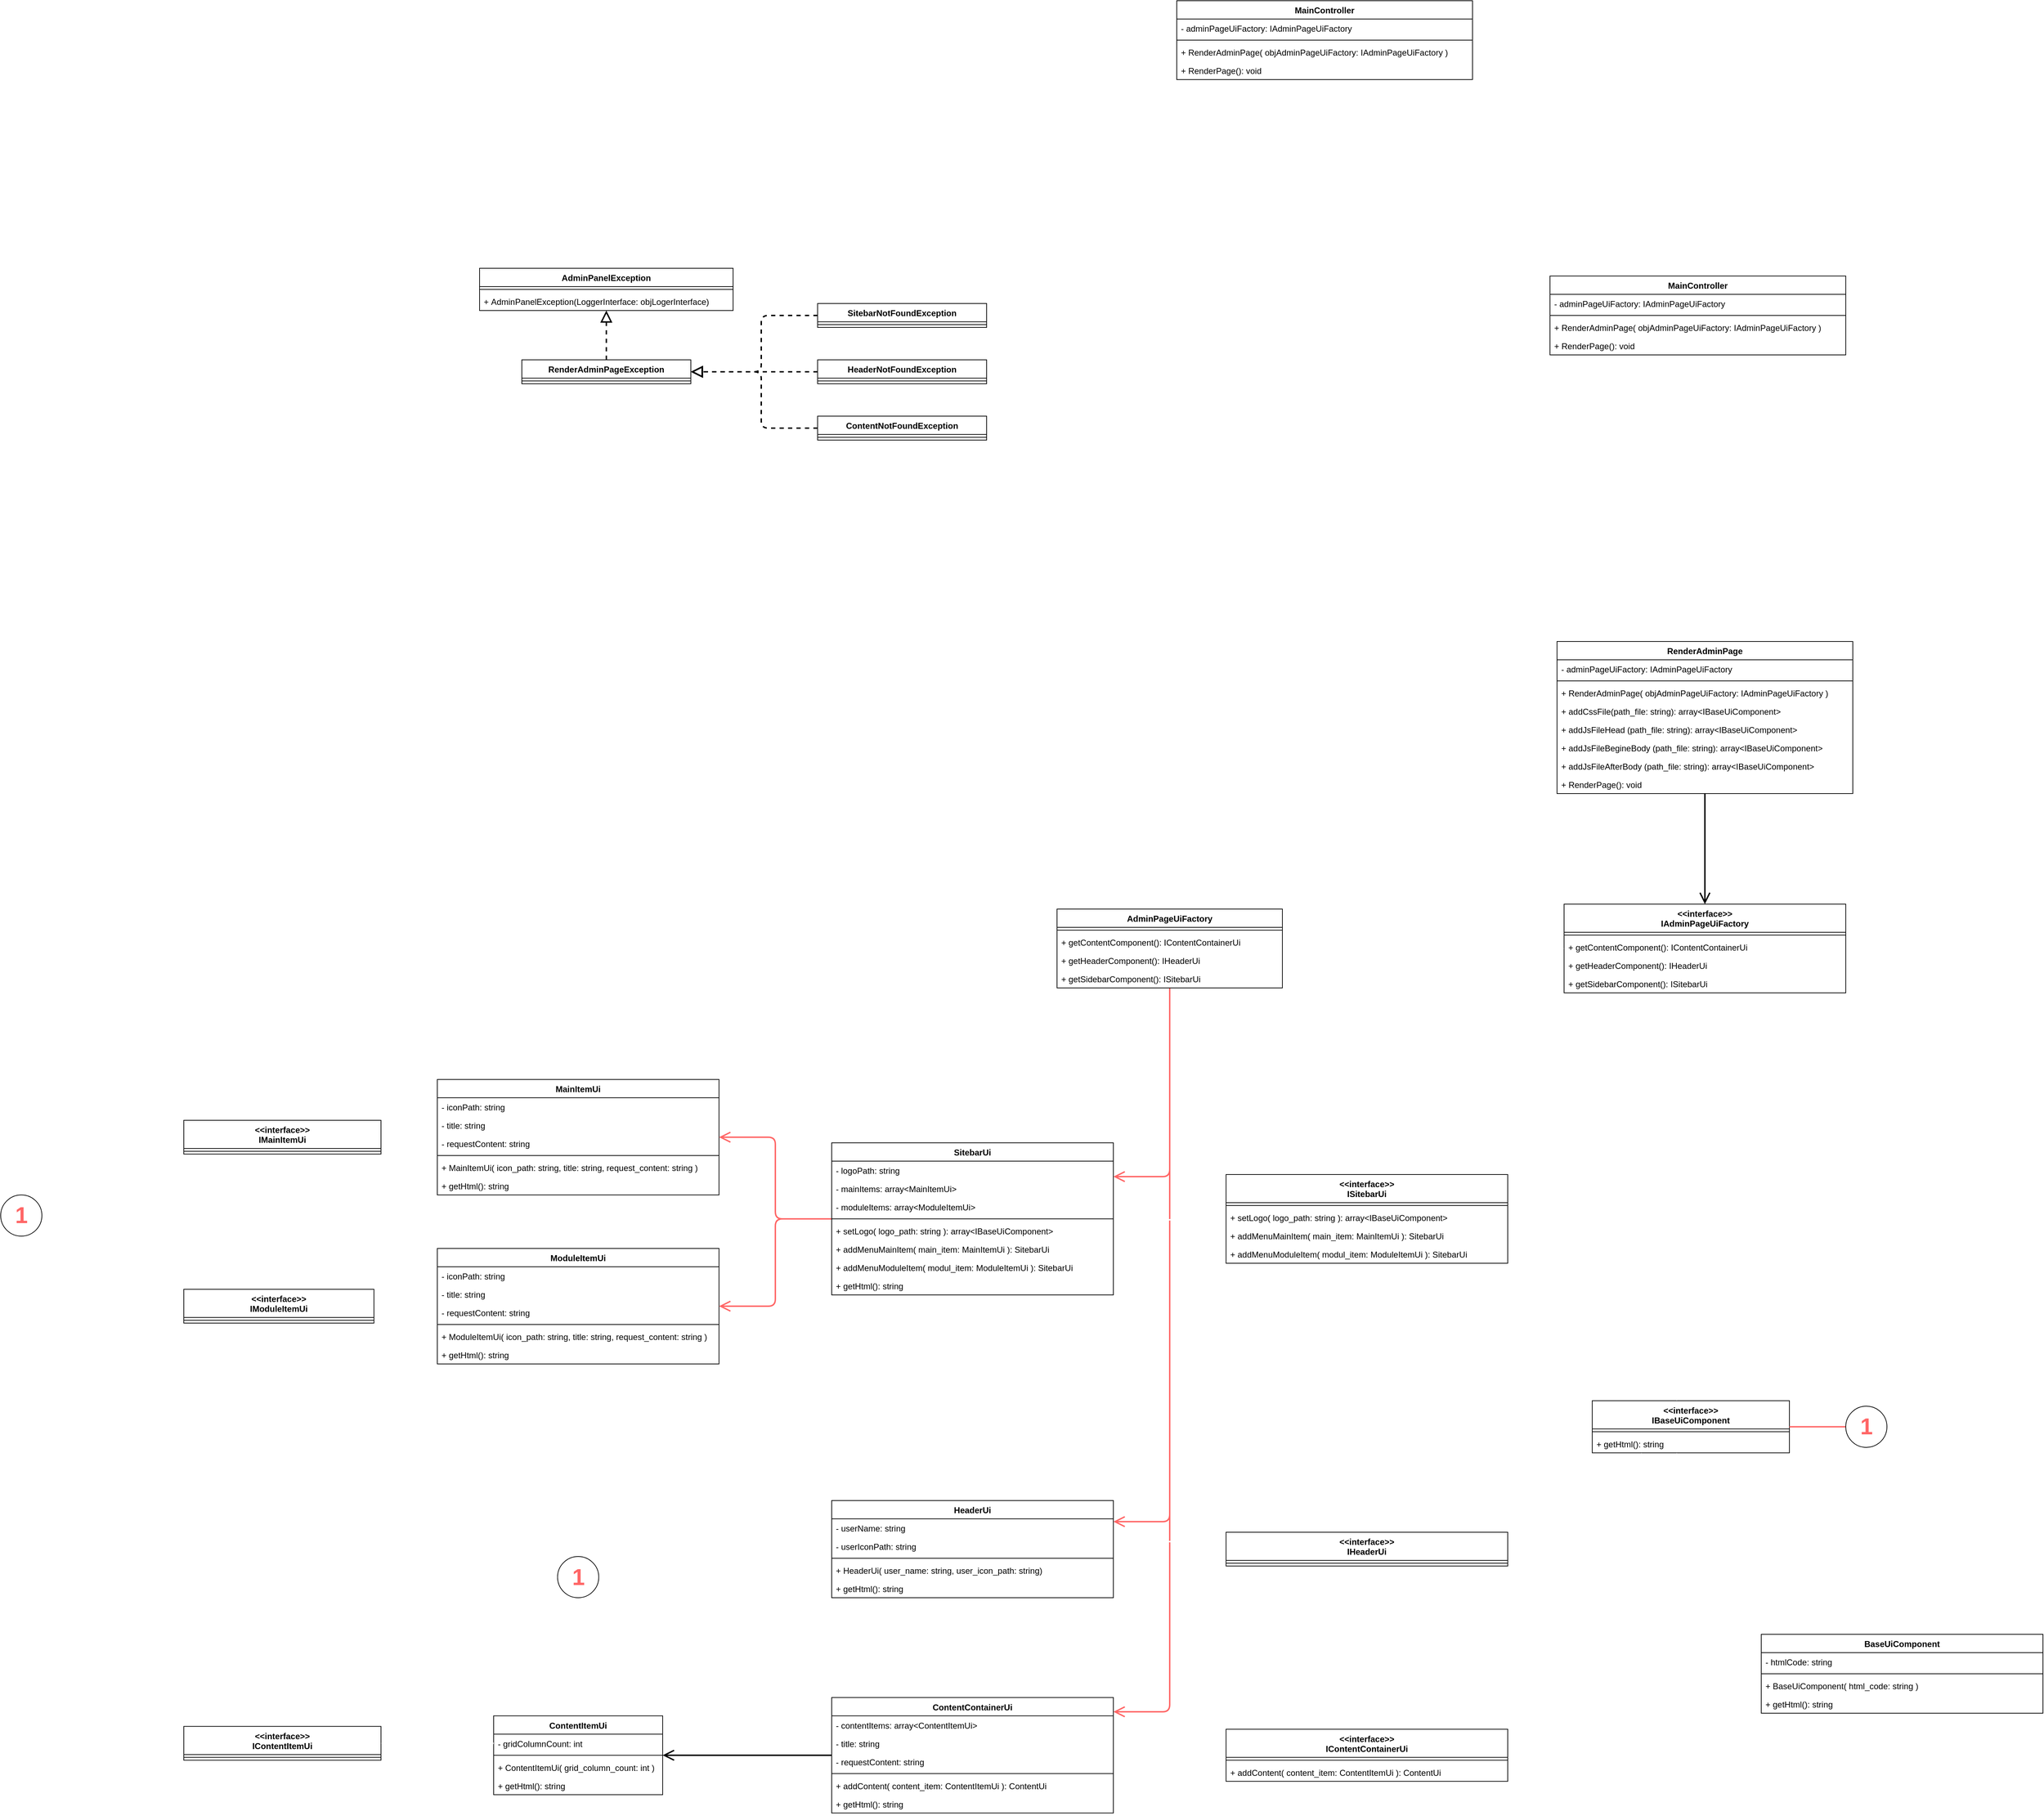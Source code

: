 <mxfile>
    <diagram id="gpABhHPcg4QVMedRf2A4" name="Page-1">
        <mxGraphModel dx="2629" dy="1854" grid="1" gridSize="10" guides="1" tooltips="1" connect="1" arrows="1" fold="1" page="1" pageScale="1" pageWidth="850" pageHeight="1100" math="0" shadow="0">
            <root>
                <mxCell id="0"/>
                <mxCell id="1" parent="0"/>
                <mxCell id="84" style="edgeStyle=orthogonalEdgeStyle;html=1;endArrow=open;endFill=0;strokeWidth=2;endSize=12;" parent="1" source="20" target="29" edge="1">
                    <mxGeometry relative="1" as="geometry"/>
                </mxCell>
                <mxCell id="20" value="RenderAdminPage" style="swimlane;fontStyle=1;align=center;verticalAlign=top;childLayout=stackLayout;horizontal=1;startSize=26;horizontalStack=0;resizeParent=1;resizeParentMax=0;resizeLast=0;collapsible=1;marginBottom=0;swimlaneFillColor=default;" parent="1" vertex="1">
                    <mxGeometry x="710" y="-120" width="420" height="216" as="geometry"/>
                </mxCell>
                <mxCell id="83" value="- adminPageUiFactory: IAdminPageUiFactory " style="text;strokeColor=none;fillColor=none;align=left;verticalAlign=top;spacingLeft=4;spacingRight=4;overflow=hidden;rotatable=0;points=[[0,0.5],[1,0.5]];portConstraint=eastwest;" parent="20" vertex="1">
                    <mxGeometry y="26" width="420" height="26" as="geometry"/>
                </mxCell>
                <mxCell id="22" value="" style="line;strokeWidth=1;fillColor=none;align=left;verticalAlign=middle;spacingTop=-1;spacingLeft=3;spacingRight=3;rotatable=0;labelPosition=right;points=[];portConstraint=eastwest;strokeColor=inherit;" parent="20" vertex="1">
                    <mxGeometry y="52" width="420" height="8" as="geometry"/>
                </mxCell>
                <mxCell id="35" value="+ RenderAdminPage( objAdminPageUiFactory: IAdminPageUiFactory )" style="text;strokeColor=none;fillColor=none;align=left;verticalAlign=top;spacingLeft=4;spacingRight=4;overflow=hidden;rotatable=0;points=[[0,0.5],[1,0.5]];portConstraint=eastwest;fontStyle=0" parent="20" vertex="1">
                    <mxGeometry y="60" width="420" height="26" as="geometry"/>
                </mxCell>
                <mxCell id="144" value="+ addCssFile(path_file: string): array&lt;IBaseUiComponent&gt;" style="text;strokeColor=none;fillColor=none;align=left;verticalAlign=top;spacingLeft=4;spacingRight=4;overflow=hidden;rotatable=0;points=[[0,0.5],[1,0.5]];portConstraint=eastwest;" parent="20" vertex="1">
                    <mxGeometry y="86" width="420" height="26" as="geometry"/>
                </mxCell>
                <mxCell id="149" value="+ addJsFileHead (path_file: string): array&lt;IBaseUiComponent&gt;" style="text;strokeColor=none;fillColor=none;align=left;verticalAlign=top;spacingLeft=4;spacingRight=4;overflow=hidden;rotatable=0;points=[[0,0.5],[1,0.5]];portConstraint=eastwest;" parent="20" vertex="1">
                    <mxGeometry y="112" width="420" height="26" as="geometry"/>
                </mxCell>
                <mxCell id="146" value="+ addJsFileBegineBody (path_file: string): array&lt;IBaseUiComponent&gt;" style="text;strokeColor=none;fillColor=none;align=left;verticalAlign=top;spacingLeft=4;spacingRight=4;overflow=hidden;rotatable=0;points=[[0,0.5],[1,0.5]];portConstraint=eastwest;" parent="20" vertex="1">
                    <mxGeometry y="138" width="420" height="26" as="geometry"/>
                </mxCell>
                <mxCell id="145" value="+ addJsFileAfterBody (path_file: string): array&lt;IBaseUiComponent&gt;" style="text;strokeColor=none;fillColor=none;align=left;verticalAlign=top;spacingLeft=4;spacingRight=4;overflow=hidden;rotatable=0;points=[[0,0.5],[1,0.5]];portConstraint=eastwest;" parent="20" vertex="1">
                    <mxGeometry y="164" width="420" height="26" as="geometry"/>
                </mxCell>
                <mxCell id="75" value="+ RenderPage(): void" style="text;strokeColor=none;fillColor=none;align=left;verticalAlign=top;spacingLeft=4;spacingRight=4;overflow=hidden;rotatable=0;points=[[0,0.5],[1,0.5]];portConstraint=eastwest;fontStyle=0" parent="20" vertex="1">
                    <mxGeometry y="190" width="420" height="26" as="geometry"/>
                </mxCell>
                <mxCell id="29" value="&lt;&lt;interface&gt;&gt;&#10;IAdminPageUiFactory" style="swimlane;fontStyle=1;align=center;verticalAlign=top;childLayout=stackLayout;horizontal=1;startSize=40;horizontalStack=0;resizeParent=1;resizeParentMax=0;resizeLast=0;collapsible=1;marginBottom=0;swimlaneFillColor=default;" parent="1" vertex="1">
                    <mxGeometry x="720" y="253" width="400" height="126" as="geometry"/>
                </mxCell>
                <mxCell id="31" value="" style="line;strokeWidth=1;fillColor=none;align=left;verticalAlign=middle;spacingTop=-1;spacingLeft=3;spacingRight=3;rotatable=0;labelPosition=right;points=[];portConstraint=eastwest;strokeColor=inherit;" parent="29" vertex="1">
                    <mxGeometry y="40" width="400" height="8" as="geometry"/>
                </mxCell>
                <mxCell id="45" value="+ getContentComponent(): IContentContainerUi" style="text;strokeColor=none;fillColor=none;align=left;verticalAlign=top;spacingLeft=4;spacingRight=4;overflow=hidden;rotatable=0;points=[[0,0.5],[1,0.5]];portConstraint=eastwest;" parent="29" vertex="1">
                    <mxGeometry y="48" width="400" height="26" as="geometry"/>
                </mxCell>
                <mxCell id="44" value="+ getHeaderComponent(): IHeaderUi" style="text;strokeColor=none;fillColor=none;align=left;verticalAlign=top;spacingLeft=4;spacingRight=4;overflow=hidden;rotatable=0;points=[[0,0.5],[1,0.5]];portConstraint=eastwest;" parent="29" vertex="1">
                    <mxGeometry y="74" width="400" height="26" as="geometry"/>
                </mxCell>
                <mxCell id="43" value="+ getSidebarComponent(): ISitebarUi" style="text;strokeColor=none;fillColor=none;align=left;verticalAlign=top;spacingLeft=4;spacingRight=4;overflow=hidden;rotatable=0;points=[[0,0.5],[1,0.5]];portConstraint=eastwest;" parent="29" vertex="1">
                    <mxGeometry y="100" width="400" height="26" as="geometry"/>
                </mxCell>
                <mxCell id="87" style="edgeStyle=orthogonalEdgeStyle;html=1;strokeColor=#FFFFFF;strokeWidth=2;endArrow=block;endFill=0;endSize=12;dashed=1;" parent="1" source="36" target="29" edge="1">
                    <mxGeometry relative="1" as="geometry"/>
                </mxCell>
                <mxCell id="286" style="edgeStyle=orthogonalEdgeStyle;sketch=0;jumpStyle=arc;jumpSize=20;html=1;strokeColor=#FF6666;strokeWidth=2;fontSize=32;endArrow=open;endFill=0;endSize=12;elbow=vertical;" edge="1" parent="1" source="36" target="170">
                    <mxGeometry relative="1" as="geometry">
                        <Array as="points">
                            <mxPoint x="160" y="640"/>
                        </Array>
                    </mxGeometry>
                </mxCell>
                <mxCell id="289" style="edgeStyle=orthogonalEdgeStyle;sketch=0;jumpStyle=arc;jumpSize=20;html=1;strokeColor=#FF6666;strokeWidth=2;fontSize=32;endArrow=open;endFill=0;endSize=12;elbow=vertical;" edge="1" parent="1" source="36" target="163">
                    <mxGeometry relative="1" as="geometry">
                        <Array as="points">
                            <mxPoint x="160" y="1400"/>
                        </Array>
                    </mxGeometry>
                </mxCell>
                <mxCell id="290" style="edgeStyle=orthogonalEdgeStyle;sketch=0;jumpStyle=arc;jumpSize=20;html=1;strokeColor=#FF6666;strokeWidth=2;fontSize=32;endArrow=open;endFill=0;endSize=12;elbow=vertical;" edge="1" parent="1" source="36" target="156">
                    <mxGeometry relative="1" as="geometry">
                        <Array as="points">
                            <mxPoint x="160" y="1130"/>
                        </Array>
                    </mxGeometry>
                </mxCell>
                <mxCell id="36" value="AdminPageUiFactory" style="swimlane;fontStyle=1;align=center;verticalAlign=top;childLayout=stackLayout;horizontal=1;startSize=26;horizontalStack=0;resizeParent=1;resizeParentMax=0;resizeLast=0;collapsible=1;marginBottom=0;gradientColor=none;swimlaneFillColor=default;" parent="1" vertex="1">
                    <mxGeometry y="260" width="320" height="112" as="geometry">
                        <mxRectangle x="-200" y="221" width="120" height="30" as="alternateBounds"/>
                    </mxGeometry>
                </mxCell>
                <mxCell id="39" value="" style="line;strokeWidth=1;fillColor=none;align=left;verticalAlign=middle;spacingTop=-1;spacingLeft=3;spacingRight=3;rotatable=0;labelPosition=right;points=[];portConstraint=eastwest;strokeColor=inherit;" parent="36" vertex="1">
                    <mxGeometry y="26" width="320" height="8" as="geometry"/>
                </mxCell>
                <mxCell id="305" value="+ getContentComponent(): IContentContainerUi" style="text;strokeColor=none;fillColor=none;align=left;verticalAlign=top;spacingLeft=4;spacingRight=4;overflow=hidden;rotatable=0;points=[[0,0.5],[1,0.5]];portConstraint=eastwest;" vertex="1" parent="36">
                    <mxGeometry y="34" width="320" height="26" as="geometry"/>
                </mxCell>
                <mxCell id="304" value="+ getHeaderComponent(): IHeaderUi" style="text;strokeColor=none;fillColor=none;align=left;verticalAlign=top;spacingLeft=4;spacingRight=4;overflow=hidden;rotatable=0;points=[[0,0.5],[1,0.5]];portConstraint=eastwest;" vertex="1" parent="36">
                    <mxGeometry y="60" width="320" height="26" as="geometry"/>
                </mxCell>
                <mxCell id="303" value="+ getSidebarComponent(): ISitebarUi" style="text;strokeColor=none;fillColor=none;align=left;verticalAlign=top;spacingLeft=4;spacingRight=4;overflow=hidden;rotatable=0;points=[[0,0.5],[1,0.5]];portConstraint=eastwest;" vertex="1" parent="36">
                    <mxGeometry y="86" width="320" height="26" as="geometry"/>
                </mxCell>
                <mxCell id="53" value="&lt;&lt;interface&gt;&gt;&#10;IBaseUiComponent" style="swimlane;fontStyle=1;align=center;verticalAlign=top;childLayout=stackLayout;horizontal=1;startSize=40;horizontalStack=0;resizeParent=1;resizeParentMax=0;resizeLast=0;collapsible=1;marginBottom=0;swimlaneFillColor=default;" parent="1" vertex="1">
                    <mxGeometry x="760" y="958.25" width="280" height="74" as="geometry"/>
                </mxCell>
                <mxCell id="54" value="" style="line;strokeWidth=1;fillColor=none;align=left;verticalAlign=middle;spacingTop=-1;spacingLeft=3;spacingRight=3;rotatable=0;labelPosition=right;points=[];portConstraint=eastwest;strokeColor=inherit;" parent="53" vertex="1">
                    <mxGeometry y="40" width="280" height="8" as="geometry"/>
                </mxCell>
                <mxCell id="60" value="+ getHtml(): string" style="text;strokeColor=none;fillColor=none;align=left;verticalAlign=top;spacingLeft=4;spacingRight=4;overflow=hidden;rotatable=0;points=[[0,0.5],[1,0.5]];portConstraint=eastwest;" parent="53" vertex="1">
                    <mxGeometry y="48" width="280" height="26" as="geometry"/>
                </mxCell>
                <mxCell id="62" value="AdminPanelException" style="swimlane;fontStyle=1;align=center;verticalAlign=top;childLayout=stackLayout;horizontal=1;startSize=26;horizontalStack=0;resizeParent=1;resizeParentMax=0;resizeLast=0;collapsible=1;marginBottom=0;swimlaneFillColor=default;" parent="1" vertex="1">
                    <mxGeometry x="-820" y="-650" width="360" height="60" as="geometry"/>
                </mxCell>
                <mxCell id="65" value="" style="line;strokeWidth=1;fillColor=none;align=left;verticalAlign=middle;spacingTop=-1;spacingLeft=3;spacingRight=3;rotatable=0;labelPosition=right;points=[];portConstraint=eastwest;strokeColor=inherit;swimlaneFillColor=default;" parent="62" vertex="1">
                    <mxGeometry y="26" width="360" height="8" as="geometry"/>
                </mxCell>
                <mxCell id="74" value="+ AdminPanelException(LoggerInterface: objLogerInterface)" style="text;strokeColor=none;fillColor=none;align=left;verticalAlign=top;spacingLeft=4;spacingRight=4;overflow=hidden;rotatable=0;points=[[0,0.5],[1,0.5]];portConstraint=eastwest;swimlaneFillColor=default;" parent="62" vertex="1">
                    <mxGeometry y="34" width="360" height="26" as="geometry"/>
                </mxCell>
                <mxCell id="128" style="edgeStyle=orthogonalEdgeStyle;html=1;endArrow=block;endFill=0;dashed=1;endSize=12;strokeWidth=2;" parent="1" source="66" target="62" edge="1">
                    <mxGeometry relative="1" as="geometry"/>
                </mxCell>
                <mxCell id="66" value="RenderAdminPageException" style="swimlane;fontStyle=1;align=center;verticalAlign=top;childLayout=stackLayout;horizontal=1;startSize=26;horizontalStack=0;resizeParent=1;resizeParentMax=0;resizeLast=0;collapsible=1;marginBottom=0;swimlaneFillColor=default;" parent="1" vertex="1">
                    <mxGeometry x="-760" y="-520" width="240" height="34" as="geometry"/>
                </mxCell>
                <mxCell id="67" value="" style="line;strokeWidth=1;fillColor=none;align=left;verticalAlign=middle;spacingTop=-1;spacingLeft=3;spacingRight=3;rotatable=0;labelPosition=right;points=[];portConstraint=eastwest;strokeColor=inherit;swimlaneFillColor=default;" parent="66" vertex="1">
                    <mxGeometry y="26" width="240" height="8" as="geometry"/>
                </mxCell>
                <mxCell id="135" style="edgeStyle=orthogonalEdgeStyle;html=1;dashed=1;endArrow=block;endFill=0;endSize=12;strokeWidth=2;" parent="1" source="68" target="66" edge="1">
                    <mxGeometry relative="1" as="geometry">
                        <Array as="points">
                            <mxPoint x="-420" y="-583"/>
                            <mxPoint x="-420" y="-503"/>
                        </Array>
                    </mxGeometry>
                </mxCell>
                <mxCell id="68" value="SitebarNotFoundException" style="swimlane;fontStyle=1;align=center;verticalAlign=top;childLayout=stackLayout;horizontal=1;startSize=26;horizontalStack=0;resizeParent=1;resizeParentMax=0;resizeLast=0;collapsible=1;marginBottom=0;swimlaneFillColor=default;" parent="1" vertex="1">
                    <mxGeometry x="-340" y="-600" width="240" height="34" as="geometry"/>
                </mxCell>
                <mxCell id="69" value="" style="line;strokeWidth=1;fillColor=none;align=left;verticalAlign=middle;spacingTop=-1;spacingLeft=3;spacingRight=3;rotatable=0;labelPosition=right;points=[];portConstraint=eastwest;strokeColor=inherit;swimlaneFillColor=default;" parent="68" vertex="1">
                    <mxGeometry y="26" width="240" height="8" as="geometry"/>
                </mxCell>
                <mxCell id="134" style="edgeStyle=orthogonalEdgeStyle;html=1;dashed=1;endArrow=block;endFill=0;endSize=12;strokeWidth=2;" parent="1" source="70" target="66" edge="1">
                    <mxGeometry relative="1" as="geometry"/>
                </mxCell>
                <mxCell id="70" value="HeaderNotFoundException" style="swimlane;fontStyle=1;align=center;verticalAlign=top;childLayout=stackLayout;horizontal=1;startSize=26;horizontalStack=0;resizeParent=1;resizeParentMax=0;resizeLast=0;collapsible=1;marginBottom=0;swimlaneFillColor=default;" parent="1" vertex="1">
                    <mxGeometry x="-340" y="-520" width="240" height="34" as="geometry"/>
                </mxCell>
                <mxCell id="71" value="" style="line;strokeWidth=1;fillColor=none;align=left;verticalAlign=middle;spacingTop=-1;spacingLeft=3;spacingRight=3;rotatable=0;labelPosition=right;points=[];portConstraint=eastwest;strokeColor=inherit;swimlaneFillColor=default;" parent="70" vertex="1">
                    <mxGeometry y="26" width="240" height="8" as="geometry"/>
                </mxCell>
                <mxCell id="136" style="edgeStyle=orthogonalEdgeStyle;html=1;dashed=1;endArrow=block;endFill=0;endSize=12;strokeWidth=2;" parent="1" source="72" target="66" edge="1">
                    <mxGeometry relative="1" as="geometry">
                        <Array as="points">
                            <mxPoint x="-420" y="-423"/>
                            <mxPoint x="-420" y="-503"/>
                        </Array>
                    </mxGeometry>
                </mxCell>
                <mxCell id="72" value="ContentNotFoundException" style="swimlane;fontStyle=1;align=center;verticalAlign=top;childLayout=stackLayout;horizontal=1;startSize=26;horizontalStack=0;resizeParent=1;resizeParentMax=0;resizeLast=0;collapsible=1;marginBottom=0;swimlaneFillColor=default;" parent="1" vertex="1">
                    <mxGeometry x="-340" y="-440" width="240" height="34" as="geometry"/>
                </mxCell>
                <mxCell id="73" value="" style="line;strokeWidth=1;fillColor=none;align=left;verticalAlign=middle;spacingTop=-1;spacingLeft=3;spacingRight=3;rotatable=0;labelPosition=right;points=[];portConstraint=eastwest;strokeColor=inherit;swimlaneFillColor=default;" parent="72" vertex="1">
                    <mxGeometry y="26" width="240" height="8" as="geometry"/>
                </mxCell>
                <mxCell id="313" style="edgeStyle=orthogonalEdgeStyle;sketch=0;jumpStyle=arc;jumpSize=20;html=1;dashed=1;strokeColor=#FFFFFF;strokeWidth=2;fontSize=32;endArrow=block;endFill=0;endSize=12;elbow=vertical;" edge="1" parent="1" source="92" target="293">
                    <mxGeometry relative="1" as="geometry"/>
                </mxCell>
                <mxCell id="92" value="MainItemUi" style="swimlane;fontStyle=1;align=center;verticalAlign=top;childLayout=stackLayout;horizontal=1;startSize=26;horizontalStack=0;resizeParent=1;resizeParentMax=0;resizeLast=0;collapsible=1;marginBottom=0;swimlaneFillColor=default;" parent="1" vertex="1">
                    <mxGeometry x="-880" y="502" width="400" height="164" as="geometry"/>
                </mxCell>
                <mxCell id="93" value="- iconPath: string  " style="text;strokeColor=none;fillColor=none;align=left;verticalAlign=top;spacingLeft=4;spacingRight=4;overflow=hidden;rotatable=0;points=[[0,0.5],[1,0.5]];portConstraint=eastwest;" parent="92" vertex="1">
                    <mxGeometry y="26" width="400" height="26" as="geometry"/>
                </mxCell>
                <mxCell id="99" value="- title: string  " style="text;strokeColor=none;fillColor=none;align=left;verticalAlign=top;spacingLeft=4;spacingRight=4;overflow=hidden;rotatable=0;points=[[0,0.5],[1,0.5]];portConstraint=eastwest;" parent="92" vertex="1">
                    <mxGeometry y="52" width="400" height="26" as="geometry"/>
                </mxCell>
                <mxCell id="100" value="- requestContent: string  " style="text;strokeColor=none;fillColor=none;align=left;verticalAlign=top;spacingLeft=4;spacingRight=4;overflow=hidden;rotatable=0;points=[[0,0.5],[1,0.5]];portConstraint=eastwest;" parent="92" vertex="1">
                    <mxGeometry y="78" width="400" height="26" as="geometry"/>
                </mxCell>
                <mxCell id="94" value="" style="line;strokeWidth=1;fillColor=none;align=left;verticalAlign=middle;spacingTop=-1;spacingLeft=3;spacingRight=3;rotatable=0;labelPosition=right;points=[];portConstraint=eastwest;strokeColor=inherit;" parent="92" vertex="1">
                    <mxGeometry y="104" width="400" height="8" as="geometry"/>
                </mxCell>
                <mxCell id="95" value="+ MainItemUi( icon_path: string, title: string, request_content: string )" style="text;strokeColor=none;fillColor=none;align=left;verticalAlign=top;spacingLeft=4;spacingRight=4;overflow=hidden;rotatable=0;points=[[0,0.5],[1,0.5]];portConstraint=eastwest;fontStyle=0" parent="92" vertex="1">
                    <mxGeometry y="112" width="400" height="26" as="geometry"/>
                </mxCell>
                <mxCell id="98" value="+ getHtml(): string" style="text;strokeColor=none;fillColor=none;align=left;verticalAlign=top;spacingLeft=4;spacingRight=4;overflow=hidden;rotatable=0;points=[[0,0.5],[1,0.5]];portConstraint=eastwest;" parent="92" vertex="1">
                    <mxGeometry y="138" width="400" height="26" as="geometry"/>
                </mxCell>
                <mxCell id="298" style="edgeStyle=orthogonalEdgeStyle;sketch=0;jumpStyle=arc;jumpSize=20;html=1;strokeColor=#FFFFFF;strokeWidth=2;fontSize=32;endArrow=open;endFill=0;endSize=12;elbow=vertical;dashed=1;" edge="1" parent="1" source="101" target="291">
                    <mxGeometry relative="1" as="geometry"/>
                </mxCell>
                <mxCell id="101" value="ModuleItemUi" style="swimlane;fontStyle=1;align=center;verticalAlign=top;childLayout=stackLayout;horizontal=1;startSize=26;horizontalStack=0;resizeParent=1;resizeParentMax=0;resizeLast=0;collapsible=1;marginBottom=0;swimlaneFillColor=default;" parent="1" vertex="1">
                    <mxGeometry x="-880" y="742" width="400" height="164" as="geometry"/>
                </mxCell>
                <mxCell id="115" value="- iconPath: string  " style="text;strokeColor=none;fillColor=none;align=left;verticalAlign=top;spacingLeft=4;spacingRight=4;overflow=hidden;rotatable=0;points=[[0,0.5],[1,0.5]];portConstraint=eastwest;" parent="101" vertex="1">
                    <mxGeometry y="26" width="400" height="26" as="geometry"/>
                </mxCell>
                <mxCell id="102" value="- title: string  " style="text;strokeColor=none;fillColor=none;align=left;verticalAlign=top;spacingLeft=4;spacingRight=4;overflow=hidden;rotatable=0;points=[[0,0.5],[1,0.5]];portConstraint=eastwest;" parent="101" vertex="1">
                    <mxGeometry y="52" width="400" height="26" as="geometry"/>
                </mxCell>
                <mxCell id="104" value="- requestContent: string  " style="text;strokeColor=none;fillColor=none;align=left;verticalAlign=top;spacingLeft=4;spacingRight=4;overflow=hidden;rotatable=0;points=[[0,0.5],[1,0.5]];portConstraint=eastwest;" parent="101" vertex="1">
                    <mxGeometry y="78" width="400" height="26" as="geometry"/>
                </mxCell>
                <mxCell id="105" value="" style="line;strokeWidth=1;fillColor=none;align=left;verticalAlign=middle;spacingTop=-1;spacingLeft=3;spacingRight=3;rotatable=0;labelPosition=right;points=[];portConstraint=eastwest;strokeColor=inherit;" parent="101" vertex="1">
                    <mxGeometry y="104" width="400" height="8" as="geometry"/>
                </mxCell>
                <mxCell id="106" value="+ ModuleItemUi( icon_path: string, title: string, request_content: string )" style="text;strokeColor=none;fillColor=none;align=left;verticalAlign=top;spacingLeft=4;spacingRight=4;overflow=hidden;rotatable=0;points=[[0,0.5],[1,0.5]];portConstraint=eastwest;fontStyle=0" parent="101" vertex="1">
                    <mxGeometry y="112" width="400" height="26" as="geometry"/>
                </mxCell>
                <mxCell id="107" value="+ getHtml(): string" style="text;strokeColor=none;fillColor=none;align=left;verticalAlign=top;spacingLeft=4;spacingRight=4;overflow=hidden;rotatable=0;points=[[0,0.5],[1,0.5]];portConstraint=eastwest;" parent="101" vertex="1">
                    <mxGeometry y="138" width="400" height="26" as="geometry"/>
                </mxCell>
                <mxCell id="108" value="BaseUiComponent" style="swimlane;fontStyle=1;align=center;verticalAlign=top;childLayout=stackLayout;horizontal=1;startSize=26;horizontalStack=0;resizeParent=1;resizeParentMax=0;resizeLast=0;collapsible=1;marginBottom=0;swimlaneFillColor=default;" parent="1" vertex="1">
                    <mxGeometry x="1000" y="1290" width="400" height="112" as="geometry"/>
                </mxCell>
                <mxCell id="109" value="- htmlCode: string  " style="text;strokeColor=none;fillColor=none;align=left;verticalAlign=top;spacingLeft=4;spacingRight=4;overflow=hidden;rotatable=0;points=[[0,0.5],[1,0.5]];portConstraint=eastwest;" parent="108" vertex="1">
                    <mxGeometry y="26" width="400" height="26" as="geometry"/>
                </mxCell>
                <mxCell id="112" value="" style="line;strokeWidth=1;fillColor=none;align=left;verticalAlign=middle;spacingTop=-1;spacingLeft=3;spacingRight=3;rotatable=0;labelPosition=right;points=[];portConstraint=eastwest;strokeColor=inherit;" parent="108" vertex="1">
                    <mxGeometry y="52" width="400" height="8" as="geometry"/>
                </mxCell>
                <mxCell id="113" value="+ BaseUiComponent( html_code: string )" style="text;strokeColor=none;fillColor=none;align=left;verticalAlign=top;spacingLeft=4;spacingRight=4;overflow=hidden;rotatable=0;points=[[0,0.5],[1,0.5]];portConstraint=eastwest;fontStyle=0" parent="108" vertex="1">
                    <mxGeometry y="60" width="400" height="26" as="geometry"/>
                </mxCell>
                <mxCell id="114" value="+ getHtml(): string" style="text;strokeColor=none;fillColor=none;align=left;verticalAlign=top;spacingLeft=4;spacingRight=4;overflow=hidden;rotatable=0;points=[[0,0.5],[1,0.5]];portConstraint=eastwest;" parent="108" vertex="1">
                    <mxGeometry y="86" width="400" height="26" as="geometry"/>
                </mxCell>
                <mxCell id="123" value="MainController" style="swimlane;fontStyle=1;align=center;verticalAlign=top;childLayout=stackLayout;horizontal=1;startSize=26;horizontalStack=0;resizeParent=1;resizeParentMax=0;resizeLast=0;collapsible=1;marginBottom=0;swimlaneFillColor=default;" parent="1" vertex="1">
                    <mxGeometry x="700" y="-639" width="420" height="112" as="geometry"/>
                </mxCell>
                <mxCell id="124" value="- adminPageUiFactory: IAdminPageUiFactory " style="text;strokeColor=none;fillColor=none;align=left;verticalAlign=top;spacingLeft=4;spacingRight=4;overflow=hidden;rotatable=0;points=[[0,0.5],[1,0.5]];portConstraint=eastwest;" parent="123" vertex="1">
                    <mxGeometry y="26" width="420" height="26" as="geometry"/>
                </mxCell>
                <mxCell id="125" value="" style="line;strokeWidth=1;fillColor=none;align=left;verticalAlign=middle;spacingTop=-1;spacingLeft=3;spacingRight=3;rotatable=0;labelPosition=right;points=[];portConstraint=eastwest;strokeColor=inherit;" parent="123" vertex="1">
                    <mxGeometry y="52" width="420" height="8" as="geometry"/>
                </mxCell>
                <mxCell id="126" value="+ RenderAdminPage( objAdminPageUiFactory: IAdminPageUiFactory )" style="text;strokeColor=none;fillColor=none;align=left;verticalAlign=top;spacingLeft=4;spacingRight=4;overflow=hidden;rotatable=0;points=[[0,0.5],[1,0.5]];portConstraint=eastwest;fontStyle=0" parent="123" vertex="1">
                    <mxGeometry y="60" width="420" height="26" as="geometry"/>
                </mxCell>
                <mxCell id="127" value="+ RenderPage(): void" style="text;strokeColor=none;fillColor=none;align=left;verticalAlign=top;spacingLeft=4;spacingRight=4;overflow=hidden;rotatable=0;points=[[0,0.5],[1,0.5]];portConstraint=eastwest;fontStyle=0" parent="123" vertex="1">
                    <mxGeometry y="86" width="420" height="26" as="geometry"/>
                </mxCell>
                <mxCell id="150" value="MainController" style="swimlane;fontStyle=1;align=center;verticalAlign=top;childLayout=stackLayout;horizontal=1;startSize=26;horizontalStack=0;resizeParent=1;resizeParentMax=0;resizeLast=0;collapsible=1;marginBottom=0;swimlaneFillColor=default;" parent="1" vertex="1">
                    <mxGeometry x="170" y="-1030" width="420" height="112" as="geometry"/>
                </mxCell>
                <mxCell id="151" value="- adminPageUiFactory: IAdminPageUiFactory " style="text;strokeColor=none;fillColor=none;align=left;verticalAlign=top;spacingLeft=4;spacingRight=4;overflow=hidden;rotatable=0;points=[[0,0.5],[1,0.5]];portConstraint=eastwest;" parent="150" vertex="1">
                    <mxGeometry y="26" width="420" height="26" as="geometry"/>
                </mxCell>
                <mxCell id="152" value="" style="line;strokeWidth=1;fillColor=none;align=left;verticalAlign=middle;spacingTop=-1;spacingLeft=3;spacingRight=3;rotatable=0;labelPosition=right;points=[];portConstraint=eastwest;strokeColor=inherit;" parent="150" vertex="1">
                    <mxGeometry y="52" width="420" height="8" as="geometry"/>
                </mxCell>
                <mxCell id="153" value="+ RenderAdminPage( objAdminPageUiFactory: IAdminPageUiFactory )" style="text;strokeColor=none;fillColor=none;align=left;verticalAlign=top;spacingLeft=4;spacingRight=4;overflow=hidden;rotatable=0;points=[[0,0.5],[1,0.5]];portConstraint=eastwest;fontStyle=0" parent="150" vertex="1">
                    <mxGeometry y="60" width="420" height="26" as="geometry"/>
                </mxCell>
                <mxCell id="154" value="+ RenderPage(): void" style="text;strokeColor=none;fillColor=none;align=left;verticalAlign=top;spacingLeft=4;spacingRight=4;overflow=hidden;rotatable=0;points=[[0,0.5],[1,0.5]];portConstraint=eastwest;fontStyle=0" parent="150" vertex="1">
                    <mxGeometry y="86" width="420" height="26" as="geometry"/>
                </mxCell>
                <mxCell id="267" style="edgeStyle=elbowEdgeStyle;sketch=0;jumpStyle=arc;jumpSize=20;html=1;dashed=1;strokeColor=#FFFFFF;strokeWidth=2;endArrow=block;endFill=0;endSize=12;" edge="1" parent="1" source="156" target="246">
                    <mxGeometry relative="1" as="geometry"/>
                </mxCell>
                <mxCell id="278" style="edgeStyle=orthogonalEdgeStyle;sketch=0;jumpStyle=arc;jumpSize=20;html=1;dashed=1;strokeColor=#FFFFFF;strokeWidth=2;endArrow=block;endFill=0;endSize=12;" edge="1" parent="1" source="156" target="277">
                    <mxGeometry relative="1" as="geometry">
                        <Array as="points">
                            <mxPoint x="-480" y="1168.75"/>
                            <mxPoint x="-480" y="1208.75"/>
                        </Array>
                    </mxGeometry>
                </mxCell>
                <mxCell id="156" value="HeaderUi" style="swimlane;fontStyle=1;align=center;verticalAlign=top;childLayout=stackLayout;horizontal=1;startSize=26;horizontalStack=0;resizeParent=1;resizeParentMax=0;resizeLast=0;collapsible=1;marginBottom=0;swimlaneFillColor=default;" vertex="1" parent="1">
                    <mxGeometry x="-320" y="1100" width="400" height="138" as="geometry"/>
                </mxCell>
                <mxCell id="157" value="- userName: string  " style="text;strokeColor=none;fillColor=none;align=left;verticalAlign=top;spacingLeft=4;spacingRight=4;overflow=hidden;rotatable=0;points=[[0,0.5],[1,0.5]];portConstraint=eastwest;" vertex="1" parent="156">
                    <mxGeometry y="26" width="400" height="26" as="geometry"/>
                </mxCell>
                <mxCell id="158" value="- userIconPath: string  " style="text;strokeColor=none;fillColor=none;align=left;verticalAlign=top;spacingLeft=4;spacingRight=4;overflow=hidden;rotatable=0;points=[[0,0.5],[1,0.5]];portConstraint=eastwest;" vertex="1" parent="156">
                    <mxGeometry y="52" width="400" height="26" as="geometry"/>
                </mxCell>
                <mxCell id="160" value="" style="line;strokeWidth=1;fillColor=none;align=left;verticalAlign=middle;spacingTop=-1;spacingLeft=3;spacingRight=3;rotatable=0;labelPosition=right;points=[];portConstraint=eastwest;strokeColor=inherit;" vertex="1" parent="156">
                    <mxGeometry y="78" width="400" height="8" as="geometry"/>
                </mxCell>
                <mxCell id="161" value="+ HeaderUi( user_name: string, user_icon_path: string)" style="text;strokeColor=none;fillColor=none;align=left;verticalAlign=top;spacingLeft=4;spacingRight=4;overflow=hidden;rotatable=0;points=[[0,0.5],[1,0.5]];portConstraint=eastwest;fontStyle=0" vertex="1" parent="156">
                    <mxGeometry y="86" width="400" height="26" as="geometry"/>
                </mxCell>
                <mxCell id="162" value="+ getHtml(): string" style="text;strokeColor=none;fillColor=none;align=left;verticalAlign=top;spacingLeft=4;spacingRight=4;overflow=hidden;rotatable=0;points=[[0,0.5],[1,0.5]];portConstraint=eastwest;" vertex="1" parent="156">
                    <mxGeometry y="112" width="400" height="26" as="geometry"/>
                </mxCell>
                <mxCell id="200" style="edgeStyle=orthogonalEdgeStyle;html=1;strokeWidth=2;endArrow=open;endFill=0;endSize=12;" edge="1" parent="1" source="163" target="193">
                    <mxGeometry relative="1" as="geometry"/>
                </mxCell>
                <mxCell id="257" style="edgeStyle=elbowEdgeStyle;sketch=0;jumpStyle=arc;jumpSize=20;html=1;dashed=1;strokeColor=#FFFFFF;strokeWidth=2;endArrow=block;endFill=0;endSize=12;" edge="1" parent="1" source="163" target="254">
                    <mxGeometry relative="1" as="geometry">
                        <Array as="points">
                            <mxPoint x="130" y="1461.75"/>
                        </Array>
                    </mxGeometry>
                </mxCell>
                <mxCell id="279" style="edgeStyle=orthogonalEdgeStyle;sketch=0;jumpStyle=arc;jumpSize=20;html=1;dashed=1;strokeColor=#FFFFFF;strokeWidth=2;endArrow=block;endFill=0;endSize=12;elbow=vertical;" edge="1" parent="1" source="163" target="277">
                    <mxGeometry relative="1" as="geometry">
                        <Array as="points">
                            <mxPoint x="-120" y="1340"/>
                            <mxPoint x="-480" y="1340"/>
                            <mxPoint x="-480" y="1209"/>
                        </Array>
                    </mxGeometry>
                </mxCell>
                <mxCell id="163" value="ContentContainerUi" style="swimlane;fontStyle=1;align=center;verticalAlign=top;childLayout=stackLayout;horizontal=1;startSize=26;horizontalStack=0;resizeParent=1;resizeParentMax=0;resizeLast=0;collapsible=1;marginBottom=0;swimlaneFillColor=default;" vertex="1" parent="1">
                    <mxGeometry x="-320" y="1379.75" width="400" height="164" as="geometry"/>
                </mxCell>
                <mxCell id="164" value="- contentItems: array&lt;ContentItemUi&gt;" style="text;strokeColor=none;fillColor=none;align=left;verticalAlign=top;spacingLeft=4;spacingRight=4;overflow=hidden;rotatable=0;points=[[0,0.5],[1,0.5]];portConstraint=eastwest;" vertex="1" parent="163">
                    <mxGeometry y="26" width="400" height="26" as="geometry"/>
                </mxCell>
                <mxCell id="165" value="- title: string  " style="text;strokeColor=none;fillColor=none;align=left;verticalAlign=top;spacingLeft=4;spacingRight=4;overflow=hidden;rotatable=0;points=[[0,0.5],[1,0.5]];portConstraint=eastwest;" vertex="1" parent="163">
                    <mxGeometry y="52" width="400" height="26" as="geometry"/>
                </mxCell>
                <mxCell id="166" value="- requestContent: string  " style="text;strokeColor=none;fillColor=none;align=left;verticalAlign=top;spacingLeft=4;spacingRight=4;overflow=hidden;rotatable=0;points=[[0,0.5],[1,0.5]];portConstraint=eastwest;" vertex="1" parent="163">
                    <mxGeometry y="78" width="400" height="26" as="geometry"/>
                </mxCell>
                <mxCell id="167" value="" style="line;strokeWidth=1;fillColor=none;align=left;verticalAlign=middle;spacingTop=-1;spacingLeft=3;spacingRight=3;rotatable=0;labelPosition=right;points=[];portConstraint=eastwest;strokeColor=inherit;" vertex="1" parent="163">
                    <mxGeometry y="104" width="400" height="8" as="geometry"/>
                </mxCell>
                <mxCell id="192" value="+ addContent( content_item: ContentItemUi ): ContentUi" style="text;strokeColor=none;fillColor=none;align=left;verticalAlign=top;spacingLeft=4;spacingRight=4;overflow=hidden;rotatable=0;points=[[0,0.5],[1,0.5]];portConstraint=eastwest;" vertex="1" parent="163">
                    <mxGeometry y="112" width="400" height="26" as="geometry"/>
                </mxCell>
                <mxCell id="169" value="+ getHtml(): string" style="text;strokeColor=none;fillColor=none;align=left;verticalAlign=top;spacingLeft=4;spacingRight=4;overflow=hidden;rotatable=0;points=[[0,0.5],[1,0.5]];portConstraint=eastwest;" vertex="1" parent="163">
                    <mxGeometry y="138" width="400" height="26" as="geometry"/>
                </mxCell>
                <mxCell id="191" style="edgeStyle=orthogonalEdgeStyle;html=1;strokeWidth=2;endArrow=open;endFill=0;endSize=12;strokeColor=#FF6666;" edge="1" parent="1" source="170" target="101">
                    <mxGeometry relative="1" as="geometry"/>
                </mxCell>
                <mxCell id="232" style="edgeStyle=elbowEdgeStyle;sketch=0;jumpStyle=arc;jumpSize=20;html=1;strokeColor=#FF6666;strokeWidth=2;endArrow=open;endFill=0;endSize=12;" edge="1" parent="1" source="170" target="92">
                    <mxGeometry relative="1" as="geometry">
                        <mxPoint x="-480" y="584" as="targetPoint"/>
                    </mxGeometry>
                </mxCell>
                <mxCell id="239" style="edgeStyle=elbowEdgeStyle;sketch=0;jumpStyle=arc;jumpSize=20;html=1;dashed=1;strokeColor=#FFFFFF;strokeWidth=2;endArrow=block;endFill=0;endSize=12;" edge="1" parent="1" source="170" target="234">
                    <mxGeometry relative="1" as="geometry">
                        <Array as="points">
                            <mxPoint x="130" y="712"/>
                        </Array>
                    </mxGeometry>
                </mxCell>
                <mxCell id="314" style="edgeStyle=orthogonalEdgeStyle;sketch=0;jumpStyle=arc;jumpSize=20;html=1;dashed=1;strokeColor=#FFFFFF;strokeWidth=2;fontSize=32;endArrow=block;endFill=0;endSize=12;elbow=vertical;entryX=0.5;entryY=0;entryDx=0;entryDy=0;" edge="1" parent="1" source="170" target="277">
                    <mxGeometry relative="1" as="geometry">
                        <mxPoint x="-680" y="1210" as="targetPoint"/>
                        <Array as="points">
                            <mxPoint x="-200" y="990"/>
                            <mxPoint x="-680" y="990"/>
                        </Array>
                    </mxGeometry>
                </mxCell>
                <mxCell id="170" value="SitebarUi" style="swimlane;fontStyle=1;align=center;verticalAlign=top;childLayout=stackLayout;horizontal=1;startSize=26;horizontalStack=0;resizeParent=1;resizeParentMax=0;resizeLast=0;collapsible=1;marginBottom=0;swimlaneFillColor=default;" vertex="1" parent="1">
                    <mxGeometry x="-320" y="592" width="400" height="216" as="geometry"/>
                </mxCell>
                <mxCell id="171" value="- logoPath: string  " style="text;strokeColor=none;fillColor=none;align=left;verticalAlign=top;spacingLeft=4;spacingRight=4;overflow=hidden;rotatable=0;points=[[0,0.5],[1,0.5]];portConstraint=eastwest;" vertex="1" parent="170">
                    <mxGeometry y="26" width="400" height="26" as="geometry"/>
                </mxCell>
                <mxCell id="181" value="- mainItems: array&lt;MainItemUi&gt;" style="text;strokeColor=none;fillColor=none;align=left;verticalAlign=top;spacingLeft=4;spacingRight=4;overflow=hidden;rotatable=0;points=[[0,0.5],[1,0.5]];portConstraint=eastwest;" vertex="1" parent="170">
                    <mxGeometry y="52" width="400" height="26" as="geometry"/>
                </mxCell>
                <mxCell id="182" value="- moduleItems: array&lt;ModuleItemUi&gt;" style="text;strokeColor=none;fillColor=none;align=left;verticalAlign=top;spacingLeft=4;spacingRight=4;overflow=hidden;rotatable=0;points=[[0,0.5],[1,0.5]];portConstraint=eastwest;" vertex="1" parent="170">
                    <mxGeometry y="78" width="400" height="26" as="geometry"/>
                </mxCell>
                <mxCell id="174" value="" style="line;strokeWidth=1;fillColor=none;align=left;verticalAlign=middle;spacingTop=-1;spacingLeft=3;spacingRight=3;rotatable=0;labelPosition=right;points=[];portConstraint=eastwest;strokeColor=inherit;" vertex="1" parent="170">
                    <mxGeometry y="104" width="400" height="8" as="geometry"/>
                </mxCell>
                <mxCell id="183" value="+ setLogo( logo_path: string ): array&lt;IBaseUiComponent&gt;" style="text;strokeColor=none;fillColor=none;align=left;verticalAlign=top;spacingLeft=4;spacingRight=4;overflow=hidden;rotatable=0;points=[[0,0.5],[1,0.5]];portConstraint=eastwest;" vertex="1" parent="170">
                    <mxGeometry y="112" width="400" height="26" as="geometry"/>
                </mxCell>
                <mxCell id="177" value="+ addMenuMainItem( main_item: MainItemUi ): SitebarUi" style="text;strokeColor=none;fillColor=none;align=left;verticalAlign=top;spacingLeft=4;spacingRight=4;overflow=hidden;rotatable=0;points=[[0,0.5],[1,0.5]];portConstraint=eastwest;" vertex="1" parent="170">
                    <mxGeometry y="138" width="400" height="26" as="geometry"/>
                </mxCell>
                <mxCell id="178" value="+ addMenuModuleItem( modul_item: ModuleItemUi ): SitebarUi" style="text;strokeColor=none;fillColor=none;align=left;verticalAlign=top;spacingLeft=4;spacingRight=4;overflow=hidden;rotatable=0;points=[[0,0.5],[1,0.5]];portConstraint=eastwest;" vertex="1" parent="170">
                    <mxGeometry y="164" width="400" height="26" as="geometry"/>
                </mxCell>
                <mxCell id="176" value="+ getHtml(): string" style="text;strokeColor=none;fillColor=none;align=left;verticalAlign=top;spacingLeft=4;spacingRight=4;overflow=hidden;rotatable=0;points=[[0,0.5],[1,0.5]];portConstraint=eastwest;" vertex="1" parent="170">
                    <mxGeometry y="190" width="400" height="26" as="geometry"/>
                </mxCell>
                <mxCell id="193" value="ContentItemUi" style="swimlane;fontStyle=1;align=center;verticalAlign=top;childLayout=stackLayout;horizontal=1;startSize=26;horizontalStack=0;resizeParent=1;resizeParentMax=0;resizeLast=0;collapsible=1;marginBottom=0;swimlaneFillColor=default;" vertex="1" parent="1">
                    <mxGeometry x="-800" y="1405.75" width="240" height="112" as="geometry"/>
                </mxCell>
                <mxCell id="194" value="- gridColumnCount: int" style="text;strokeColor=none;fillColor=none;align=left;verticalAlign=top;spacingLeft=4;spacingRight=4;overflow=hidden;rotatable=0;points=[[0,0.5],[1,0.5]];portConstraint=eastwest;" vertex="1" parent="193">
                    <mxGeometry y="26" width="240" height="26" as="geometry"/>
                </mxCell>
                <mxCell id="197" value="" style="line;strokeWidth=1;fillColor=none;align=left;verticalAlign=middle;spacingTop=-1;spacingLeft=3;spacingRight=3;rotatable=0;labelPosition=right;points=[];portConstraint=eastwest;strokeColor=inherit;" vertex="1" parent="193">
                    <mxGeometry y="52" width="240" height="8" as="geometry"/>
                </mxCell>
                <mxCell id="198" value="+ ContentItemUi( grid_column_count: int )" style="text;strokeColor=none;fillColor=none;align=left;verticalAlign=top;spacingLeft=4;spacingRight=4;overflow=hidden;rotatable=0;points=[[0,0.5],[1,0.5]];portConstraint=eastwest;fontStyle=0" vertex="1" parent="193">
                    <mxGeometry y="60" width="240" height="26" as="geometry"/>
                </mxCell>
                <mxCell id="199" value="+ getHtml(): string" style="text;strokeColor=none;fillColor=none;align=left;verticalAlign=top;spacingLeft=4;spacingRight=4;overflow=hidden;rotatable=0;points=[[0,0.5],[1,0.5]];portConstraint=eastwest;" vertex="1" parent="193">
                    <mxGeometry y="86" width="240" height="26" as="geometry"/>
                </mxCell>
                <mxCell id="271" style="edgeStyle=elbowEdgeStyle;sketch=0;jumpStyle=arc;jumpSize=20;html=1;strokeColor=#FFFFFF;strokeWidth=2;endArrow=block;endFill=0;endSize=12;dashed=1;" edge="1" parent="1" source="234" target="53">
                    <mxGeometry relative="1" as="geometry">
                        <Array as="points">
                            <mxPoint x="880" y="890"/>
                            <mxPoint x="830" y="1332"/>
                            <mxPoint x="720" y="552"/>
                        </Array>
                    </mxGeometry>
                </mxCell>
                <mxCell id="234" value="&lt;&lt;interface&gt;&gt;&#10;ISitebarUi" style="swimlane;fontStyle=1;align=center;verticalAlign=top;childLayout=stackLayout;horizontal=1;startSize=40;horizontalStack=0;resizeParent=1;resizeParentMax=0;resizeLast=0;collapsible=1;marginBottom=0;swimlaneFillColor=default;" vertex="1" parent="1">
                    <mxGeometry x="240" y="637" width="400" height="126" as="geometry"/>
                </mxCell>
                <mxCell id="235" value="" style="line;strokeWidth=1;fillColor=none;align=left;verticalAlign=middle;spacingTop=-1;spacingLeft=3;spacingRight=3;rotatable=0;labelPosition=right;points=[];portConstraint=eastwest;strokeColor=inherit;" vertex="1" parent="234">
                    <mxGeometry y="40" width="400" height="8" as="geometry"/>
                </mxCell>
                <mxCell id="242" value="+ setLogo( logo_path: string ): array&lt;IBaseUiComponent&gt;" style="text;strokeColor=none;fillColor=none;align=left;verticalAlign=top;spacingLeft=4;spacingRight=4;overflow=hidden;rotatable=0;points=[[0,0.5],[1,0.5]];portConstraint=eastwest;" vertex="1" parent="234">
                    <mxGeometry y="48" width="400" height="26" as="geometry"/>
                </mxCell>
                <mxCell id="243" value="+ addMenuMainItem( main_item: MainItemUi ): SitebarUi" style="text;strokeColor=none;fillColor=none;align=left;verticalAlign=top;spacingLeft=4;spacingRight=4;overflow=hidden;rotatable=0;points=[[0,0.5],[1,0.5]];portConstraint=eastwest;" vertex="1" parent="234">
                    <mxGeometry y="74" width="400" height="26" as="geometry"/>
                </mxCell>
                <mxCell id="244" value="+ addMenuModuleItem( modul_item: ModuleItemUi ): SitebarUi" style="text;strokeColor=none;fillColor=none;align=left;verticalAlign=top;spacingLeft=4;spacingRight=4;overflow=hidden;rotatable=0;points=[[0,0.5],[1,0.5]];portConstraint=eastwest;" vertex="1" parent="234">
                    <mxGeometry y="100" width="400" height="26" as="geometry"/>
                </mxCell>
                <mxCell id="272" style="edgeStyle=elbowEdgeStyle;sketch=0;jumpStyle=arc;jumpSize=20;html=1;strokeColor=#FFFFFF;strokeWidth=2;endArrow=block;endFill=0;endSize=12;dashed=1;" edge="1" parent="1" source="246" target="53">
                    <mxGeometry relative="1" as="geometry">
                        <Array as="points">
                            <mxPoint x="830" y="1032"/>
                        </Array>
                    </mxGeometry>
                </mxCell>
                <mxCell id="246" value="&lt;&lt;interface&gt;&gt;&#10;IHeaderUi" style="swimlane;fontStyle=1;align=center;verticalAlign=top;childLayout=stackLayout;horizontal=1;startSize=40;horizontalStack=0;resizeParent=1;resizeParentMax=0;resizeLast=0;collapsible=1;marginBottom=0;swimlaneFillColor=default;" vertex="1" parent="1">
                    <mxGeometry x="240" y="1145" width="400" height="48" as="geometry"/>
                </mxCell>
                <mxCell id="247" value="" style="line;strokeWidth=1;fillColor=none;align=left;verticalAlign=middle;spacingTop=-1;spacingLeft=3;spacingRight=3;rotatable=0;labelPosition=right;points=[];portConstraint=eastwest;strokeColor=inherit;" vertex="1" parent="246">
                    <mxGeometry y="40" width="400" height="8" as="geometry"/>
                </mxCell>
                <mxCell id="273" style="edgeStyle=elbowEdgeStyle;sketch=0;jumpStyle=arc;jumpSize=20;html=1;strokeColor=#FFFFFF;strokeWidth=2;endArrow=block;endFill=0;endSize=12;dashed=1;" edge="1" parent="1" source="254" target="53">
                    <mxGeometry relative="1" as="geometry">
                        <Array as="points">
                            <mxPoint x="880" y="1200"/>
                            <mxPoint x="1100" y="1152"/>
                            <mxPoint x="760" y="1172"/>
                            <mxPoint x="720" y="852"/>
                        </Array>
                    </mxGeometry>
                </mxCell>
                <mxCell id="254" value="&lt;&lt;interface&gt;&gt;&#10;IContentContainerUi" style="swimlane;fontStyle=1;align=center;verticalAlign=top;childLayout=stackLayout;horizontal=1;startSize=40;horizontalStack=0;resizeParent=1;resizeParentMax=0;resizeLast=0;collapsible=1;marginBottom=0;swimlaneFillColor=default;" vertex="1" parent="1">
                    <mxGeometry x="240" y="1424.75" width="400" height="74" as="geometry"/>
                </mxCell>
                <mxCell id="255" value="" style="line;strokeWidth=1;fillColor=none;align=left;verticalAlign=middle;spacingTop=-1;spacingLeft=3;spacingRight=3;rotatable=0;labelPosition=right;points=[];portConstraint=eastwest;strokeColor=inherit;" vertex="1" parent="254">
                    <mxGeometry y="40" width="400" height="8" as="geometry"/>
                </mxCell>
                <mxCell id="256" value="+ addContent( content_item: ContentItemUi ): ContentUi" style="text;strokeColor=none;fillColor=none;align=left;verticalAlign=top;spacingLeft=4;spacingRight=4;overflow=hidden;rotatable=0;points=[[0,0.5],[1,0.5]];portConstraint=eastwest;" vertex="1" parent="254">
                    <mxGeometry y="48" width="400" height="26" as="geometry"/>
                </mxCell>
                <mxCell id="276" style="edgeStyle=elbowEdgeStyle;sketch=0;jumpStyle=arc;jumpSize=20;html=1;strokeColor=#FF6666;strokeWidth=2;endArrow=none;endFill=0;endSize=12;" edge="1" parent="1" source="274" target="53">
                    <mxGeometry relative="1" as="geometry"/>
                </mxCell>
                <mxCell id="274" value="&lt;span style=&quot;font-size: 32px;&quot;&gt;1&lt;/span&gt;" style="ellipse;whiteSpace=wrap;html=1;verticalAlign=middle;fontStyle=1;startSize=40;swimlaneFillColor=default;fontSize=32;fontColor=#FF6666;" vertex="1" parent="1">
                    <mxGeometry x="1120" y="966" width="58.5" height="58.5" as="geometry"/>
                </mxCell>
                <mxCell id="277" value="&lt;span style=&quot;font-size: 32px;&quot;&gt;1&lt;/span&gt;" style="ellipse;whiteSpace=wrap;html=1;verticalAlign=middle;fontStyle=1;startSize=40;swimlaneFillColor=default;fontSize=32;fontColor=#FF6666;" vertex="1" parent="1">
                    <mxGeometry x="-709.25" y="1179.5" width="58.5" height="58.5" as="geometry"/>
                </mxCell>
                <mxCell id="309" style="edgeStyle=orthogonalEdgeStyle;sketch=0;jumpStyle=arc;jumpSize=20;html=1;dashed=1;strokeColor=#FFFFFF;strokeWidth=2;fontSize=32;endArrow=block;endFill=0;endSize=12;elbow=vertical;" edge="1" parent="1" source="291" target="307">
                    <mxGeometry relative="1" as="geometry">
                        <Array as="points">
                            <mxPoint x="-1320" y="824"/>
                            <mxPoint x="-1320" y="695"/>
                        </Array>
                    </mxGeometry>
                </mxCell>
                <mxCell id="291" value="&lt;&lt;interface&gt;&gt;&#10;IModuleItemUi" style="swimlane;fontStyle=1;align=center;verticalAlign=top;childLayout=stackLayout;horizontal=1;startSize=40;horizontalStack=0;resizeParent=1;resizeParentMax=0;resizeLast=0;collapsible=1;marginBottom=0;swimlaneFillColor=default;" vertex="1" parent="1">
                    <mxGeometry x="-1240" y="800" width="270" height="48" as="geometry"/>
                </mxCell>
                <mxCell id="292" value="" style="line;strokeWidth=1;fillColor=none;align=left;verticalAlign=middle;spacingTop=-1;spacingLeft=3;spacingRight=3;rotatable=0;labelPosition=right;points=[];portConstraint=eastwest;strokeColor=inherit;" vertex="1" parent="291">
                    <mxGeometry y="40" width="270" height="8" as="geometry"/>
                </mxCell>
                <mxCell id="310" style="edgeStyle=orthogonalEdgeStyle;sketch=0;jumpStyle=arc;jumpSize=20;html=1;dashed=1;strokeColor=#FFFFFF;strokeWidth=2;fontSize=32;endArrow=block;endFill=0;endSize=12;elbow=vertical;" edge="1" parent="1" source="293" target="307">
                    <mxGeometry relative="1" as="geometry">
                        <Array as="points">
                            <mxPoint x="-1320" y="584"/>
                            <mxPoint x="-1320" y="695"/>
                        </Array>
                    </mxGeometry>
                </mxCell>
                <mxCell id="293" value="&lt;&lt;interface&gt;&gt;&#10;IMainItemUi" style="swimlane;fontStyle=1;align=center;verticalAlign=top;childLayout=stackLayout;horizontal=1;startSize=40;horizontalStack=0;resizeParent=1;resizeParentMax=0;resizeLast=0;collapsible=1;marginBottom=0;swimlaneFillColor=default;" vertex="1" parent="1">
                    <mxGeometry x="-1240" y="560" width="280" height="48" as="geometry"/>
                </mxCell>
                <mxCell id="294" value="" style="line;strokeWidth=1;fillColor=none;align=left;verticalAlign=middle;spacingTop=-1;spacingLeft=3;spacingRight=3;rotatable=0;labelPosition=right;points=[];portConstraint=eastwest;strokeColor=inherit;" vertex="1" parent="293">
                    <mxGeometry y="40" width="280" height="8" as="geometry"/>
                </mxCell>
                <mxCell id="308" style="edgeStyle=orthogonalEdgeStyle;sketch=0;jumpStyle=arc;jumpSize=20;html=1;dashed=1;strokeColor=#FFFFFF;strokeWidth=2;fontSize=32;endArrow=block;endFill=0;endSize=12;elbow=vertical;" edge="1" parent="1" source="295" target="277">
                    <mxGeometry relative="1" as="geometry">
                        <Array as="points">
                            <mxPoint x="-1120" y="1208.75"/>
                        </Array>
                    </mxGeometry>
                </mxCell>
                <mxCell id="295" value="&lt;&lt;interface&gt;&gt;&#10;IContentItemUi" style="swimlane;fontStyle=1;align=center;verticalAlign=top;childLayout=stackLayout;horizontal=1;startSize=40;horizontalStack=0;resizeParent=1;resizeParentMax=0;resizeLast=0;collapsible=1;marginBottom=0;swimlaneFillColor=default;" vertex="1" parent="1">
                    <mxGeometry x="-1240" y="1420.75" width="280" height="48" as="geometry"/>
                </mxCell>
                <mxCell id="296" value="" style="line;strokeWidth=1;fillColor=none;align=left;verticalAlign=middle;spacingTop=-1;spacingLeft=3;spacingRight=3;rotatable=0;labelPosition=right;points=[];portConstraint=eastwest;strokeColor=inherit;" vertex="1" parent="295">
                    <mxGeometry y="40" width="280" height="8" as="geometry"/>
                </mxCell>
                <mxCell id="299" style="edgeStyle=orthogonalEdgeStyle;sketch=0;jumpStyle=arc;jumpSize=20;html=1;dashed=1;strokeColor=#FFFFFF;strokeWidth=2;fontSize=32;endArrow=block;endFill=0;endSize=12;elbow=vertical;" edge="1" parent="1" source="194" target="295">
                    <mxGeometry relative="1" as="geometry"/>
                </mxCell>
                <mxCell id="307" value="&lt;span style=&quot;font-size: 32px;&quot;&gt;1&lt;/span&gt;" style="ellipse;whiteSpace=wrap;html=1;verticalAlign=middle;fontStyle=1;startSize=40;swimlaneFillColor=default;fontSize=32;fontColor=#FF6666;" vertex="1" parent="1">
                    <mxGeometry x="-1500" y="666" width="58.5" height="58.5" as="geometry"/>
                </mxCell>
            </root>
        </mxGraphModel>
    </diagram>
</mxfile>